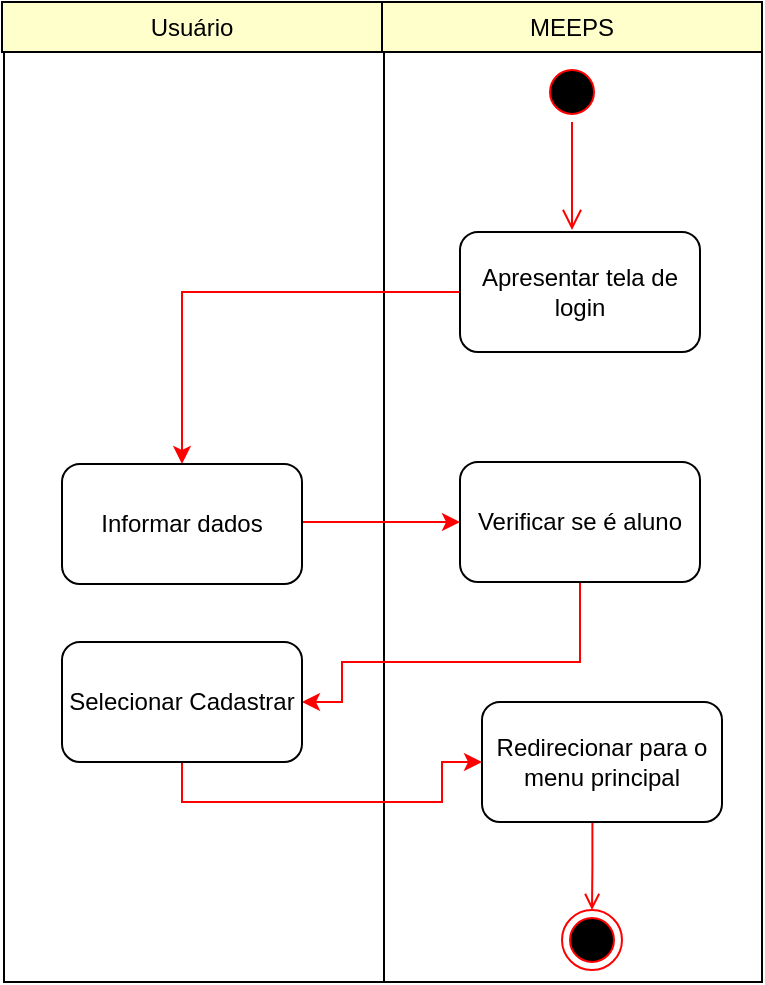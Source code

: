 <mxfile version="11.3.1" pages="1"><diagram id="pEvO3yivW7kbDaNzguWj" name="Page-1"><mxGraphModel dx="448" dy="748" grid="1" gridSize="10" guides="1" tooltips="1" connect="1" arrows="1" fold="1" page="1" pageScale="1" pageWidth="827" pageHeight="1169" math="0" shadow="0"><root><mxCell id="0"/><mxCell id="1" parent="0"/><mxCell id="Yyd2xn2CKn9gwEadEKgY-5" value="" style="rounded=0;whiteSpace=wrap;html=1;" parent="1" vertex="1"><mxGeometry x="410" y="85" width="190" height="465" as="geometry"/></mxCell><mxCell id="Yyd2xn2CKn9gwEadEKgY-6" value="" style="rounded=0;whiteSpace=wrap;html=1;" parent="1" vertex="1"><mxGeometry x="221" y="85" width="190" height="465" as="geometry"/></mxCell><mxCell id="Yyd2xn2CKn9gwEadEKgY-9" style="edgeStyle=orthogonalEdgeStyle;rounded=0;orthogonalLoop=1;jettySize=auto;html=1;endArrow=open;endFill=0;strokeColor=#FF0000;entryX=0.5;entryY=0;entryDx=0;entryDy=0;exitX=0.46;exitY=1.003;exitDx=0;exitDy=0;exitPerimeter=0;" parent="1" source="Yyd2xn2CKn9gwEadEKgY-23" target="Yyd2xn2CKn9gwEadEKgY-11" edge="1"><mxGeometry relative="1" as="geometry"><mxPoint x="505" y="399.5" as="sourcePoint"/><mxPoint x="505" y="478" as="targetPoint"/><Array as="points"/></mxGeometry></mxCell><mxCell id="Yyd2xn2CKn9gwEadEKgY-11" value="" style="ellipse;html=1;shape=endState;fillColor=#000000;strokeColor=#ff0000;" parent="1" vertex="1"><mxGeometry x="500.0" y="514" width="30" height="30" as="geometry"/></mxCell><mxCell id="Yyd2xn2CKn9gwEadEKgY-12" value="Usuário" style="rounded=0;whiteSpace=wrap;html=1;strokeColor=#000000;fillColor=#FFFFCC;" parent="1" vertex="1"><mxGeometry x="220" y="60" width="190" height="25" as="geometry"/></mxCell><mxCell id="Yyd2xn2CKn9gwEadEKgY-13" value="MEEPS" style="rounded=0;whiteSpace=wrap;html=1;strokeColor=#000000;fillColor=#FFFFCC;" parent="1" vertex="1"><mxGeometry x="410.0" y="60" width="190" height="25" as="geometry"/></mxCell><mxCell id="Yyd2xn2CKn9gwEadEKgY-14" value="" style="ellipse;html=1;shape=startState;fillColor=#000000;strokeColor=#ff0000;" parent="1" vertex="1"><mxGeometry x="490" y="90" width="30" height="30" as="geometry"/></mxCell><mxCell id="Yyd2xn2CKn9gwEadEKgY-15" value="" style="edgeStyle=orthogonalEdgeStyle;html=1;verticalAlign=bottom;endArrow=open;endSize=8;strokeColor=#ff0000;" parent="1" edge="1"><mxGeometry relative="1" as="geometry"><mxPoint x="505" y="174" as="targetPoint"/><mxPoint x="505" y="120" as="sourcePoint"/></mxGeometry></mxCell><mxCell id="Yyd2xn2CKn9gwEadEKgY-19" value="" style="edgeStyle=orthogonalEdgeStyle;rounded=0;orthogonalLoop=1;jettySize=auto;html=1;fillColor=#e51400;strokeColor=#FF0000;" parent="1" source="Yyd2xn2CKn9gwEadEKgY-16" target="Yyd2xn2CKn9gwEadEKgY-17" edge="1"><mxGeometry relative="1" as="geometry"/></mxCell><mxCell id="Yyd2xn2CKn9gwEadEKgY-16" value="Apresentar tela de login" style="rounded=1;whiteSpace=wrap;html=1;" parent="1" vertex="1"><mxGeometry x="449" y="175" width="120" height="60" as="geometry"/></mxCell><mxCell id="Yyd2xn2CKn9gwEadEKgY-20" style="edgeStyle=orthogonalEdgeStyle;rounded=0;orthogonalLoop=1;jettySize=auto;html=1;strokeColor=#FF0000;entryX=0;entryY=0.5;entryDx=0;entryDy=0;" parent="1" target="Yyd2xn2CKn9gwEadEKgY-18" edge="1"><mxGeometry relative="1" as="geometry"><mxPoint x="310" y="327" as="sourcePoint"/><mxPoint x="449" y="377.238" as="targetPoint"/><Array as="points"><mxPoint x="310" y="320"/></Array></mxGeometry></mxCell><mxCell id="Yyd2xn2CKn9gwEadEKgY-17" value="Informar dados" style="rounded=1;whiteSpace=wrap;html=1;" parent="1" vertex="1"><mxGeometry x="250" y="291" width="120" height="60" as="geometry"/></mxCell><mxCell id="Yyd2xn2CKn9gwEadEKgY-22" style="edgeStyle=orthogonalEdgeStyle;rounded=0;orthogonalLoop=1;jettySize=auto;html=1;entryX=1;entryY=0.5;entryDx=0;entryDy=0;strokeColor=#FF0000;" parent="1" source="Yyd2xn2CKn9gwEadEKgY-18" target="Yyd2xn2CKn9gwEadEKgY-21" edge="1"><mxGeometry relative="1" as="geometry"><Array as="points"><mxPoint x="509" y="390"/><mxPoint x="390" y="390"/><mxPoint x="390" y="410"/></Array></mxGeometry></mxCell><mxCell id="Yyd2xn2CKn9gwEadEKgY-18" value="Verificar se é aluno" style="rounded=1;whiteSpace=wrap;html=1;" parent="1" vertex="1"><mxGeometry x="449" y="290" width="120" height="60" as="geometry"/></mxCell><mxCell id="Yyd2xn2CKn9gwEadEKgY-45" style="edgeStyle=orthogonalEdgeStyle;rounded=0;orthogonalLoop=1;jettySize=auto;html=1;strokeColor=#FF0000;exitX=0.5;exitY=1;exitDx=0;exitDy=0;" parent="1" source="Yyd2xn2CKn9gwEadEKgY-21" target="Yyd2xn2CKn9gwEadEKgY-23" edge="1"><mxGeometry relative="1" as="geometry"><Array as="points"><mxPoint x="310" y="460"/><mxPoint x="440" y="460"/><mxPoint x="440" y="440"/></Array></mxGeometry></mxCell><mxCell id="Yyd2xn2CKn9gwEadEKgY-21" value="Selecionar Cadastrar" style="rounded=1;whiteSpace=wrap;html=1;" parent="1" vertex="1"><mxGeometry x="250" y="380" width="120" height="60" as="geometry"/></mxCell><mxCell id="Yyd2xn2CKn9gwEadEKgY-23" value="Redirecionar para o menu principal" style="rounded=1;whiteSpace=wrap;html=1;" parent="1" vertex="1"><mxGeometry x="460" y="410" width="120" height="60" as="geometry"/></mxCell></root></mxGraphModel></diagram></mxfile>